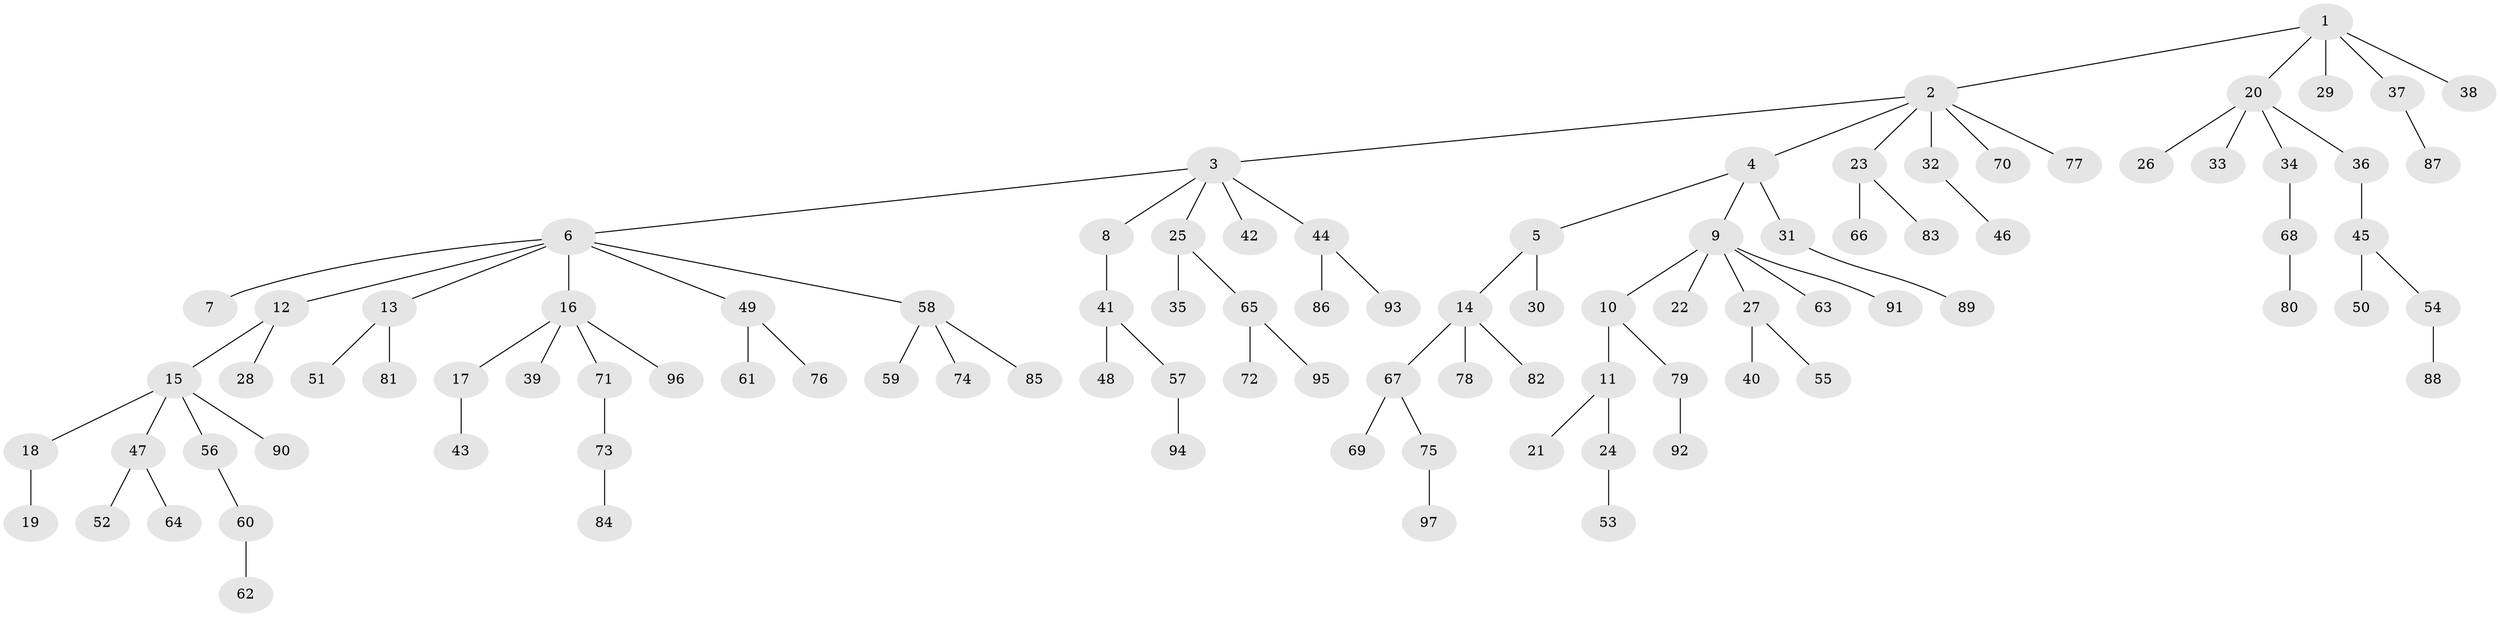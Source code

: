 // coarse degree distribution, {4: 0.045454545454545456, 6: 0.015151515151515152, 7: 0.030303030303030304, 5: 0.045454545454545456, 8: 0.015151515151515152, 1: 0.6060606060606061, 3: 0.045454545454545456, 2: 0.19696969696969696}
// Generated by graph-tools (version 1.1) at 2025/42/03/06/25 10:42:05]
// undirected, 97 vertices, 96 edges
graph export_dot {
graph [start="1"]
  node [color=gray90,style=filled];
  1;
  2;
  3;
  4;
  5;
  6;
  7;
  8;
  9;
  10;
  11;
  12;
  13;
  14;
  15;
  16;
  17;
  18;
  19;
  20;
  21;
  22;
  23;
  24;
  25;
  26;
  27;
  28;
  29;
  30;
  31;
  32;
  33;
  34;
  35;
  36;
  37;
  38;
  39;
  40;
  41;
  42;
  43;
  44;
  45;
  46;
  47;
  48;
  49;
  50;
  51;
  52;
  53;
  54;
  55;
  56;
  57;
  58;
  59;
  60;
  61;
  62;
  63;
  64;
  65;
  66;
  67;
  68;
  69;
  70;
  71;
  72;
  73;
  74;
  75;
  76;
  77;
  78;
  79;
  80;
  81;
  82;
  83;
  84;
  85;
  86;
  87;
  88;
  89;
  90;
  91;
  92;
  93;
  94;
  95;
  96;
  97;
  1 -- 2;
  1 -- 20;
  1 -- 29;
  1 -- 37;
  1 -- 38;
  2 -- 3;
  2 -- 4;
  2 -- 23;
  2 -- 32;
  2 -- 70;
  2 -- 77;
  3 -- 6;
  3 -- 8;
  3 -- 25;
  3 -- 42;
  3 -- 44;
  4 -- 5;
  4 -- 9;
  4 -- 31;
  5 -- 14;
  5 -- 30;
  6 -- 7;
  6 -- 12;
  6 -- 13;
  6 -- 16;
  6 -- 49;
  6 -- 58;
  8 -- 41;
  9 -- 10;
  9 -- 22;
  9 -- 27;
  9 -- 63;
  9 -- 91;
  10 -- 11;
  10 -- 79;
  11 -- 21;
  11 -- 24;
  12 -- 15;
  12 -- 28;
  13 -- 51;
  13 -- 81;
  14 -- 67;
  14 -- 78;
  14 -- 82;
  15 -- 18;
  15 -- 47;
  15 -- 56;
  15 -- 90;
  16 -- 17;
  16 -- 39;
  16 -- 71;
  16 -- 96;
  17 -- 43;
  18 -- 19;
  20 -- 26;
  20 -- 33;
  20 -- 34;
  20 -- 36;
  23 -- 66;
  23 -- 83;
  24 -- 53;
  25 -- 35;
  25 -- 65;
  27 -- 40;
  27 -- 55;
  31 -- 89;
  32 -- 46;
  34 -- 68;
  36 -- 45;
  37 -- 87;
  41 -- 48;
  41 -- 57;
  44 -- 86;
  44 -- 93;
  45 -- 50;
  45 -- 54;
  47 -- 52;
  47 -- 64;
  49 -- 61;
  49 -- 76;
  54 -- 88;
  56 -- 60;
  57 -- 94;
  58 -- 59;
  58 -- 74;
  58 -- 85;
  60 -- 62;
  65 -- 72;
  65 -- 95;
  67 -- 69;
  67 -- 75;
  68 -- 80;
  71 -- 73;
  73 -- 84;
  75 -- 97;
  79 -- 92;
}
